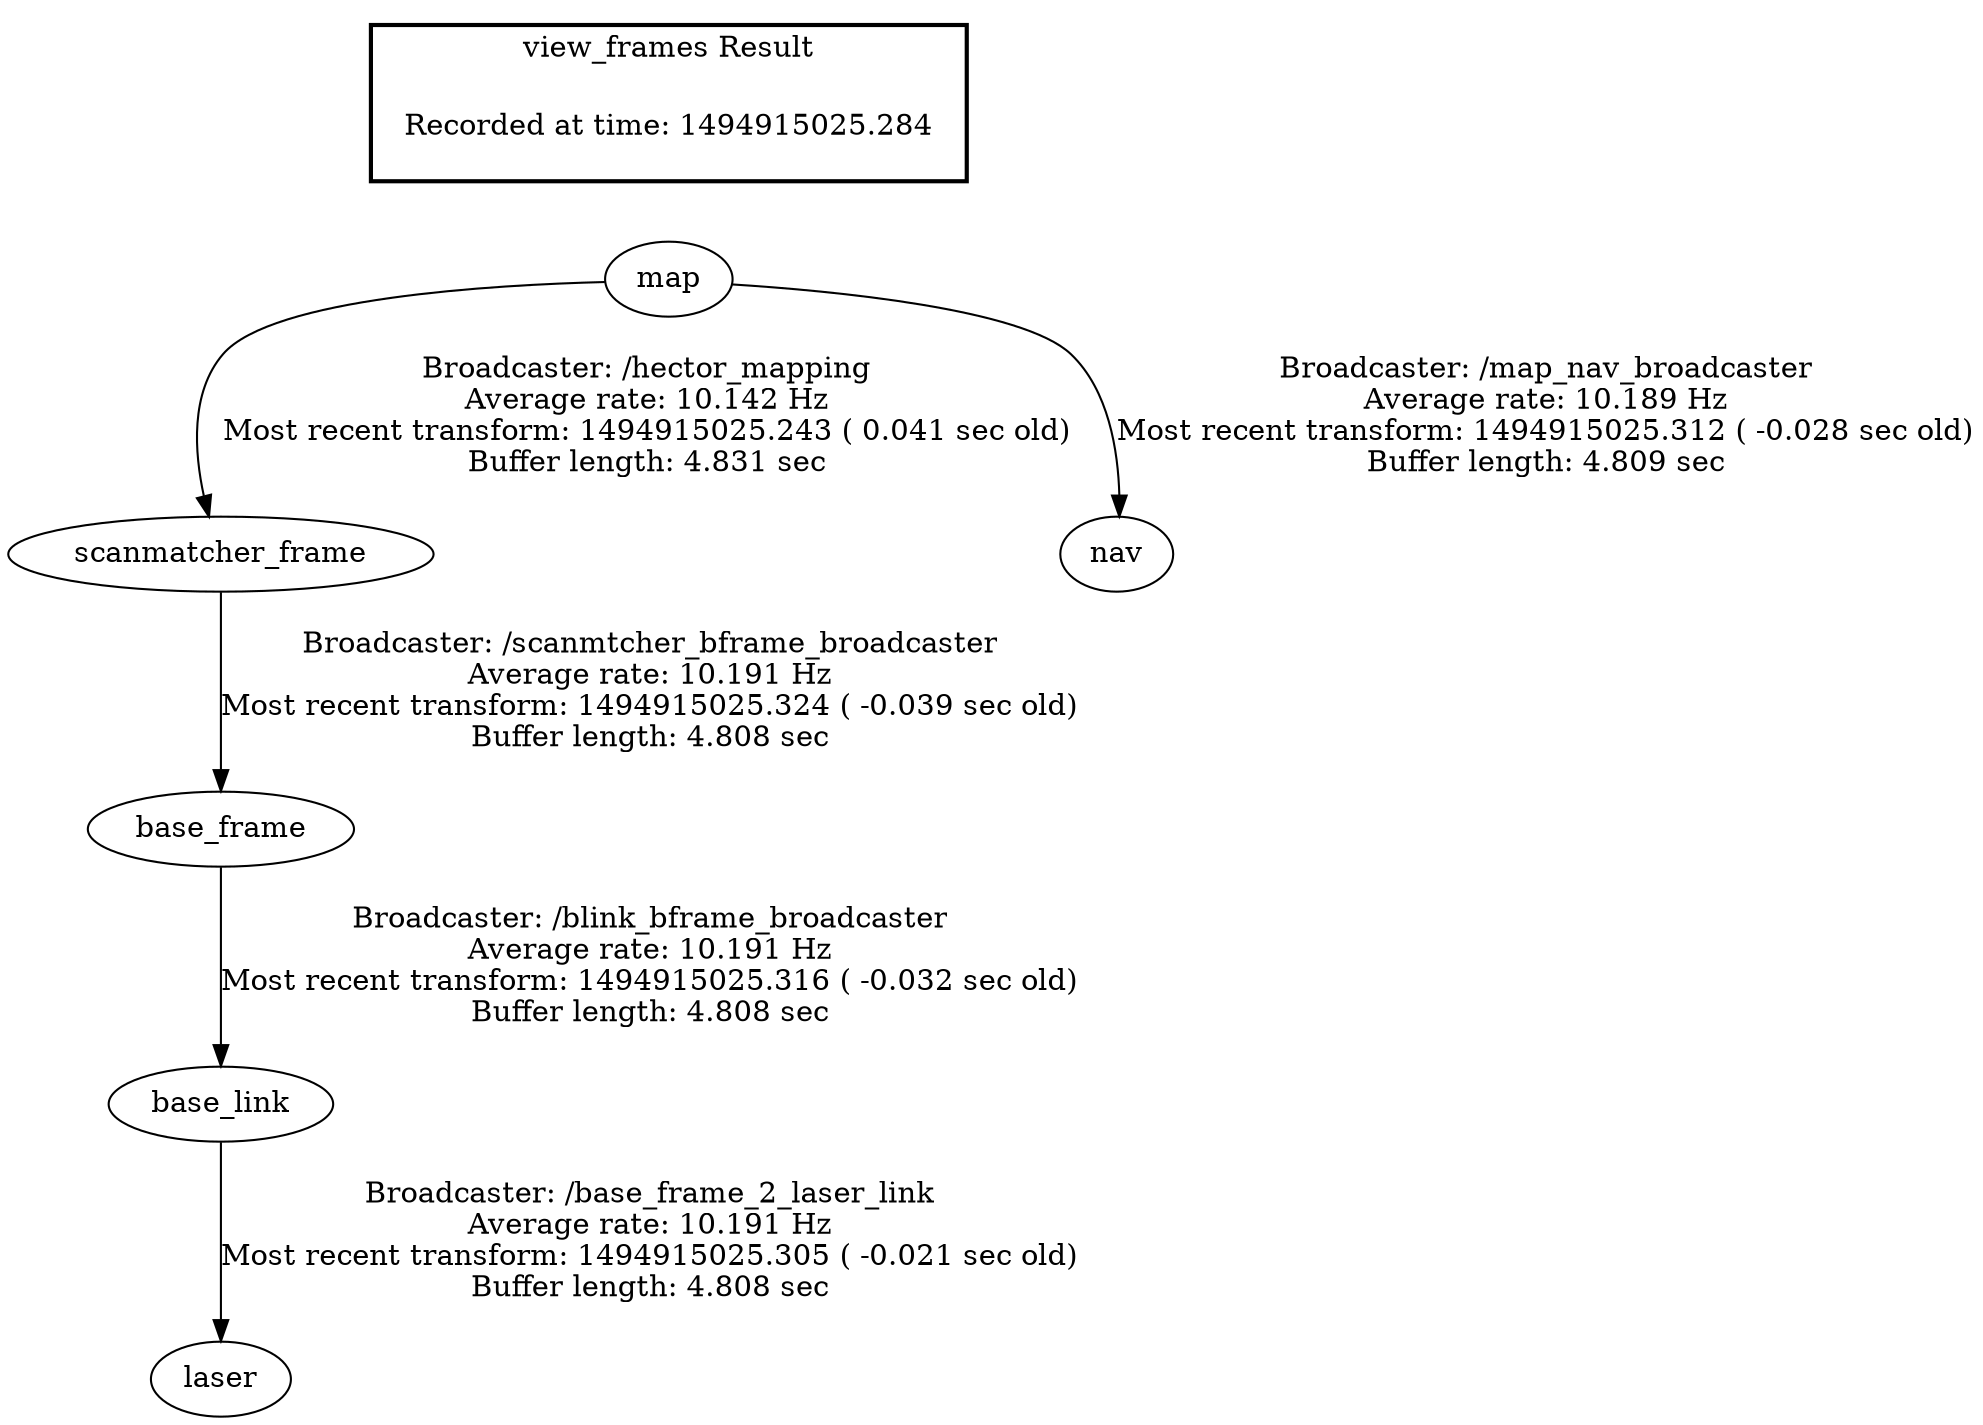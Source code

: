 digraph G {
"base_link" -> "laser"[label="Broadcaster: /base_frame_2_laser_link\nAverage rate: 10.191 Hz\nMost recent transform: 1494915025.305 ( -0.021 sec old)\nBuffer length: 4.808 sec\n"];
"base_frame" -> "base_link"[label="Broadcaster: /blink_bframe_broadcaster\nAverage rate: 10.191 Hz\nMost recent transform: 1494915025.316 ( -0.032 sec old)\nBuffer length: 4.808 sec\n"];
"map" -> "scanmatcher_frame"[label="Broadcaster: /hector_mapping\nAverage rate: 10.142 Hz\nMost recent transform: 1494915025.243 ( 0.041 sec old)\nBuffer length: 4.831 sec\n"];
"map" -> "nav"[label="Broadcaster: /map_nav_broadcaster\nAverage rate: 10.189 Hz\nMost recent transform: 1494915025.312 ( -0.028 sec old)\nBuffer length: 4.809 sec\n"];
"scanmatcher_frame" -> "base_frame"[label="Broadcaster: /scanmtcher_bframe_broadcaster\nAverage rate: 10.191 Hz\nMost recent transform: 1494915025.324 ( -0.039 sec old)\nBuffer length: 4.808 sec\n"];
edge [style=invis];
 subgraph cluster_legend { style=bold; color=black; label ="view_frames Result";
"Recorded at time: 1494915025.284"[ shape=plaintext ] ;
 }->"map";
}